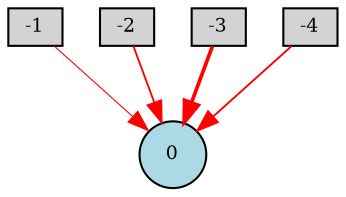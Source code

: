 digraph {
	node [fontsize=9 height=0.2 shape=circle width=0.2]
	-1 [fillcolor=lightgray shape=box style=filled]
	-2 [fillcolor=lightgray shape=box style=filled]
	-3 [fillcolor=lightgray shape=box style=filled]
	-4 [fillcolor=lightgray shape=box style=filled]
	0 [fillcolor=lightblue style=filled]
	-4 -> 0 [color=red penwidth=0.9165820159308096 style=solid]
	-2 -> 0 [color=red penwidth=0.889319116408532 style=solid]
	-3 -> 0 [color=red penwidth=1.775413473860481 style=solid]
	-1 -> 0 [color=red penwidth=0.5269043812418385 style=solid]
}
